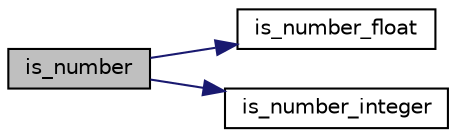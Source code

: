 digraph "is_number"
{
 // LATEX_PDF_SIZE
  edge [fontname="Helvetica",fontsize="10",labelfontname="Helvetica",labelfontsize="10"];
  node [fontname="Helvetica",fontsize="10",shape=record];
  rankdir="LR";
  Node1 [label="is_number",height=0.2,width=0.4,color="black", fillcolor="grey75", style="filled", fontcolor="black",tooltip="return whether value is a number"];
  Node1 -> Node2 [color="midnightblue",fontsize="10",style="solid",fontname="Helvetica"];
  Node2 [label="is_number_float",height=0.2,width=0.4,color="black", fillcolor="white", style="filled",URL="$classnlohmann_1_1basic__json.html#a8bcacf4b2549df21e7e3d6d5882bc26f",tooltip="return whether value is a floating-point number"];
  Node1 -> Node3 [color="midnightblue",fontsize="10",style="solid",fontname="Helvetica"];
  Node3 [label="is_number_integer",height=0.2,width=0.4,color="black", fillcolor="white", style="filled",URL="$classnlohmann_1_1basic__json.html#a8719f77e4b63e026597607704740f89a",tooltip="return whether value is an integer number"];
}
